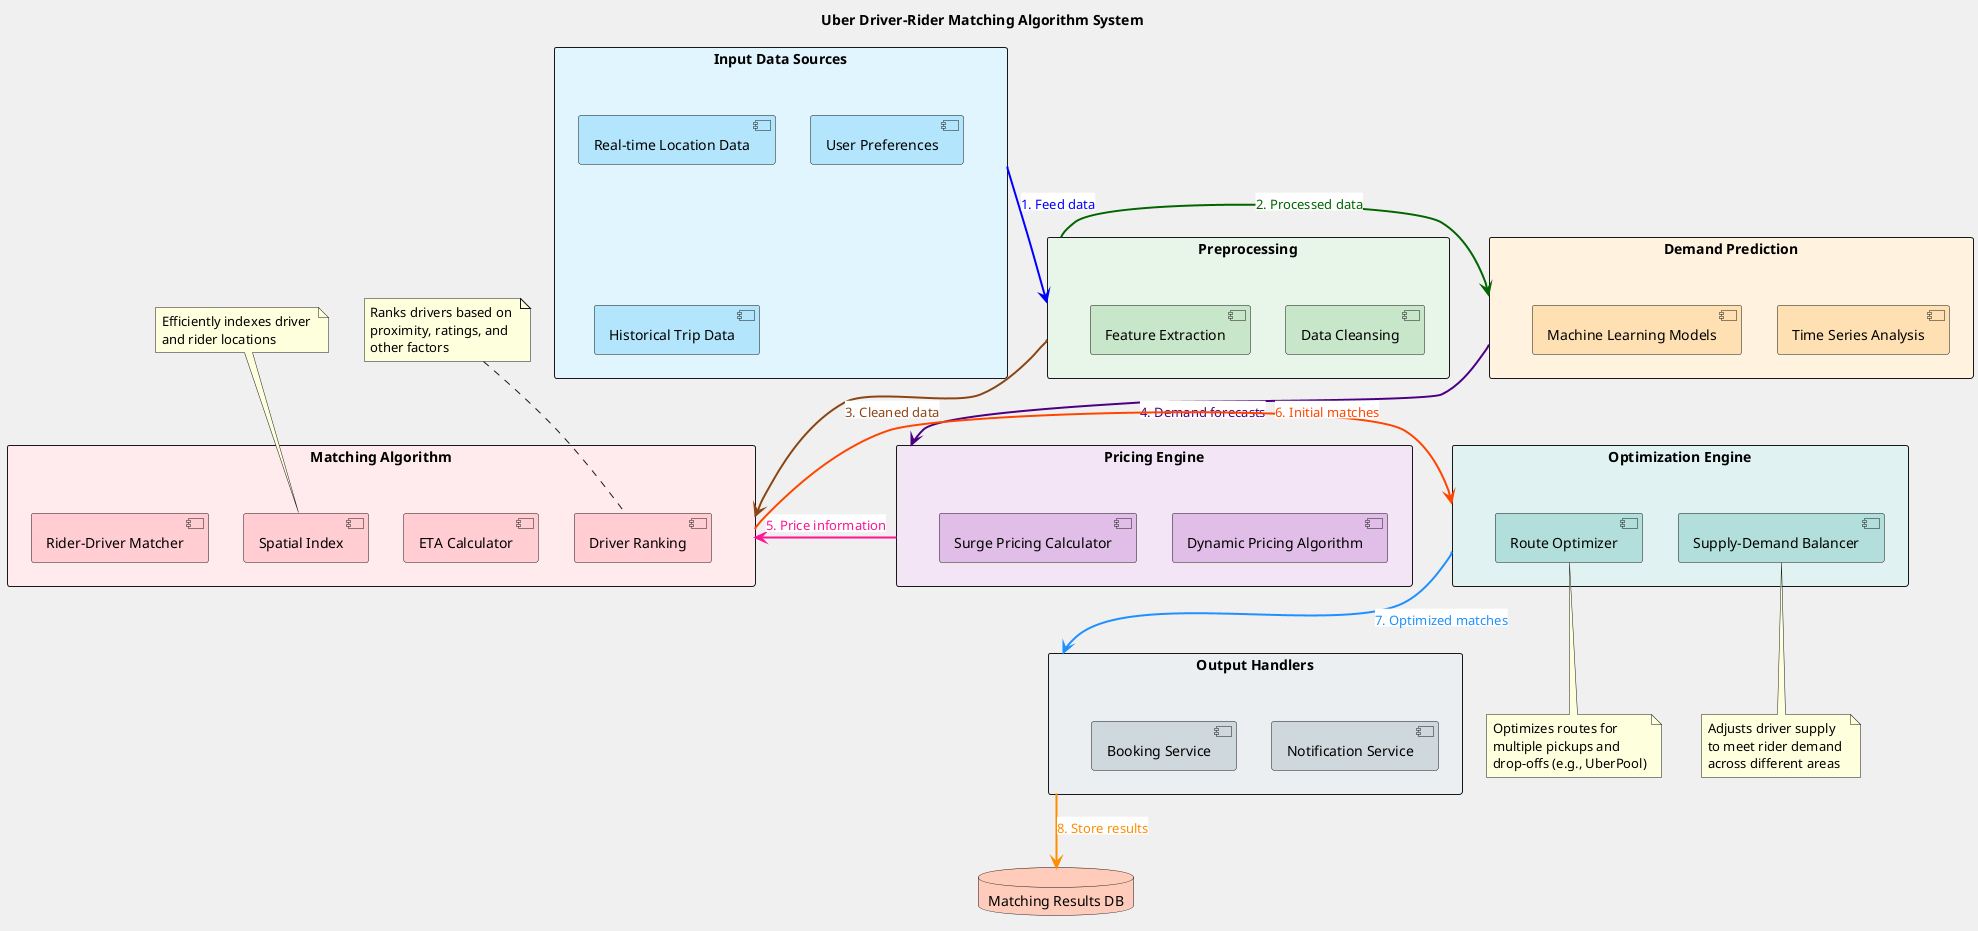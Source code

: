 @startuml Uber Matching Algorithm System
!pragma layout dot
allowmixing
skinparam backgroundColor #F0F0F0

title Uber Driver-Rider Matching Algorithm System

rectangle "Input Data Sources" as InputSources #E1F5FE {
    component "Real-time Location Data" as LocationData #B3E5FC
    component "User Preferences" as UserPreferences #B3E5FC
    component "Historical Trip Data" as HistoricalData #B3E5FC
}

rectangle "Preprocessing" as Preprocessing #E8F5E9 {
    component "Data Cleansing" as DataCleansing #C8E6C9
    component "Feature Extraction" as FeatureExtraction #C8E6C9
}

rectangle "Demand Prediction" as DemandPrediction #FFF3E0 {
    component "Time Series Analysis" as TimeSeriesAnalysis #FFE0B2
    component "Machine Learning Models" as MLModels #FFE0B2
}

rectangle "Pricing Engine" as PricingEngine #F3E5F5 {
    component "Dynamic Pricing Algorithm" as DynamicPricing #E1BEE7
    component "Surge Pricing Calculator" as SurgePricing #E1BEE7
}

rectangle "Matching Algorithm" as MatchingAlgorithm #FFEBEE {
    component "Spatial Index" as SpatialIndex #FFCDD2
    component "ETA Calculator" as ETACalculator #FFCDD2
    component "Driver Ranking" as DriverRanking #FFCDD2
    component "Rider-Driver Matcher" as Matcher #FFCDD2
}

rectangle "Optimization Engine" as OptimizationEngine #E0F2F1 {
    component "Route Optimizer" as RouteOptimizer #B2DFDB
    component "Supply-Demand Balancer" as SupplyDemandBalancer #B2DFDB
}

rectangle "Output Handlers" as OutputHandlers #ECEFF1 {
    component "Notification Service" as NotificationService #CFD8DC
    component "Booking Service" as BookingService #CFD8DC
}

database "Matching Results DB" as MatchingResultsDB #FFCCBC

InputSources -[#0000FF,thickness=2]down-> Preprocessing : <back:#FFFFFF><color:#0000FF>1. Feed data</color></back>
Preprocessing -[#006400,thickness=2]right-> DemandPrediction : <back:#FFFFFF><color:#006400>2. Processed data</color></back>
Preprocessing -[#8B4513,thickness=2]down-> MatchingAlgorithm : <back:#FFFFFF><color:#8B4513>3. Cleaned data</color></back>
DemandPrediction -[#4B0082,thickness=2]down-> PricingEngine : <back:#FFFFFF><color:#4B0082>4. Demand forecasts</color></back>
PricingEngine -[#FF1493,thickness=2]right-> MatchingAlgorithm : <back:#FFFFFF><color:#FF1493>5. Price information</color></back>
MatchingAlgorithm -[#FF4500,thickness=2]right-> OptimizationEngine : <back:#FFFFFF><color:#FF4500>6. Initial matches</color></back>
OptimizationEngine -[#1E90FF,thickness=2]down-> OutputHandlers : <back:#FFFFFF><color:#1E90FF>7. Optimized matches</color></back>
OutputHandlers -[#FF8C00,thickness=2]down-> MatchingResultsDB : <back:#FFFFFF><color:#FF8C00>8. Store results</color></back>

note top of SpatialIndex
  Efficiently indexes driver 
  and rider locations
end note

note top of DriverRanking
  Ranks drivers based on 
  proximity, ratings, and 
  other factors
end note

note bottom of RouteOptimizer
  Optimizes routes for 
  multiple pickups and 
  drop-offs (e.g., UberPool)
end note

note bottom of SupplyDemandBalancer
  Adjusts driver supply 
  to meet rider demand 
  across different areas
end note

@enduml
